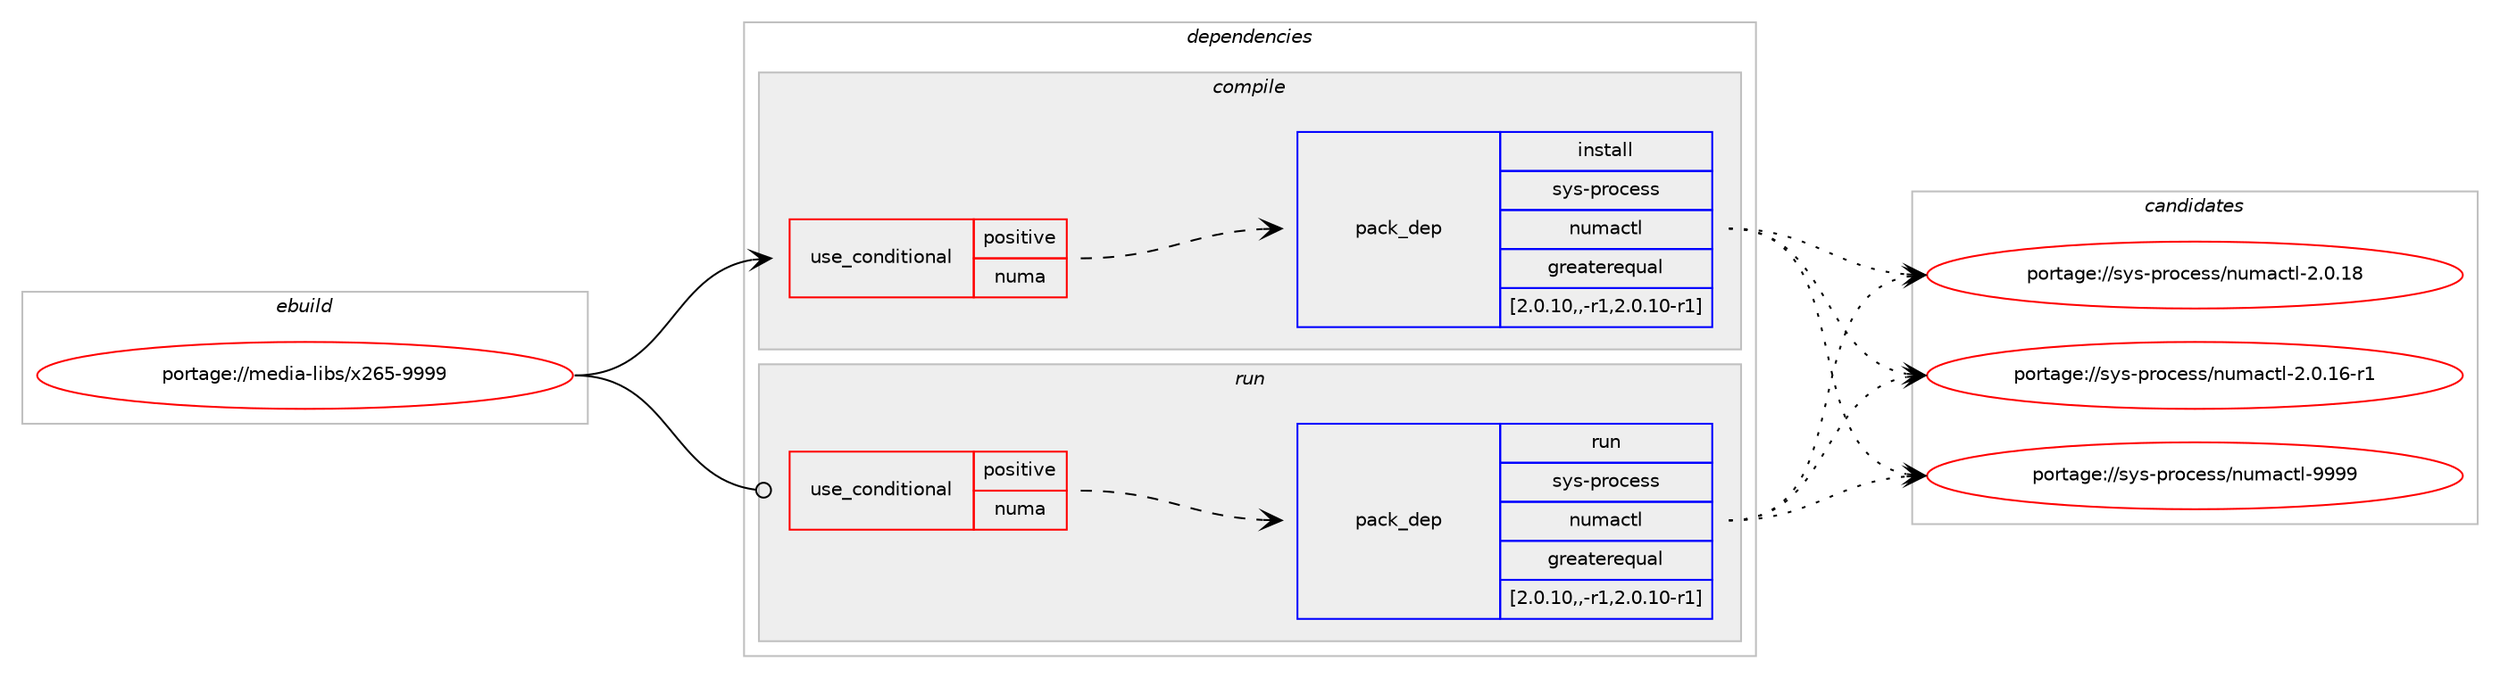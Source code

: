 digraph prolog {

# *************
# Graph options
# *************

newrank=true;
concentrate=true;
compound=true;
graph [rankdir=LR,fontname=Helvetica,fontsize=10,ranksep=1.5];#, ranksep=2.5, nodesep=0.2];
edge  [arrowhead=vee];
node  [fontname=Helvetica,fontsize=10];

# **********
# The ebuild
# **********

subgraph cluster_leftcol {
color=gray;
label=<<i>ebuild</i>>;
id [label="portage://media-libs/x265-9999", color=red, width=4, href="../media-libs/x265-9999.svg"];
}

# ****************
# The dependencies
# ****************

subgraph cluster_midcol {
color=gray;
label=<<i>dependencies</i>>;
subgraph cluster_compile {
fillcolor="#eeeeee";
style=filled;
label=<<i>compile</i>>;
subgraph cond77956 {
dependency306554 [label=<<TABLE BORDER="0" CELLBORDER="1" CELLSPACING="0" CELLPADDING="4"><TR><TD ROWSPAN="3" CELLPADDING="10">use_conditional</TD></TR><TR><TD>positive</TD></TR><TR><TD>numa</TD></TR></TABLE>>, shape=none, color=red];
subgraph pack226219 {
dependency306555 [label=<<TABLE BORDER="0" CELLBORDER="1" CELLSPACING="0" CELLPADDING="4" WIDTH="220"><TR><TD ROWSPAN="6" CELLPADDING="30">pack_dep</TD></TR><TR><TD WIDTH="110">install</TD></TR><TR><TD>sys-process</TD></TR><TR><TD>numactl</TD></TR><TR><TD>greaterequal</TD></TR><TR><TD>[2.0.10,,-r1,2.0.10-r1]</TD></TR></TABLE>>, shape=none, color=blue];
}
dependency306554:e -> dependency306555:w [weight=20,style="dashed",arrowhead="vee"];
}
id:e -> dependency306554:w [weight=20,style="solid",arrowhead="vee"];
}
subgraph cluster_compileandrun {
fillcolor="#eeeeee";
style=filled;
label=<<i>compile and run</i>>;
}
subgraph cluster_run {
fillcolor="#eeeeee";
style=filled;
label=<<i>run</i>>;
subgraph cond77957 {
dependency306556 [label=<<TABLE BORDER="0" CELLBORDER="1" CELLSPACING="0" CELLPADDING="4"><TR><TD ROWSPAN="3" CELLPADDING="10">use_conditional</TD></TR><TR><TD>positive</TD></TR><TR><TD>numa</TD></TR></TABLE>>, shape=none, color=red];
subgraph pack226220 {
dependency306557 [label=<<TABLE BORDER="0" CELLBORDER="1" CELLSPACING="0" CELLPADDING="4" WIDTH="220"><TR><TD ROWSPAN="6" CELLPADDING="30">pack_dep</TD></TR><TR><TD WIDTH="110">run</TD></TR><TR><TD>sys-process</TD></TR><TR><TD>numactl</TD></TR><TR><TD>greaterequal</TD></TR><TR><TD>[2.0.10,,-r1,2.0.10-r1]</TD></TR></TABLE>>, shape=none, color=blue];
}
dependency306556:e -> dependency306557:w [weight=20,style="dashed",arrowhead="vee"];
}
id:e -> dependency306556:w [weight=20,style="solid",arrowhead="odot"];
}
}

# **************
# The candidates
# **************

subgraph cluster_choices {
rank=same;
color=gray;
label=<<i>candidates</i>>;

subgraph choice226219 {
color=black;
nodesep=1;
choice11512111545112114111991011151154711011710997991161084557575757 [label="portage://sys-process/numactl-9999", color=red, width=4,href="../sys-process/numactl-9999.svg"];
choice115121115451121141119910111511547110117109979911610845504648464956 [label="portage://sys-process/numactl-2.0.18", color=red, width=4,href="../sys-process/numactl-2.0.18.svg"];
choice1151211154511211411199101115115471101171099799116108455046484649544511449 [label="portage://sys-process/numactl-2.0.16-r1", color=red, width=4,href="../sys-process/numactl-2.0.16-r1.svg"];
dependency306555:e -> choice11512111545112114111991011151154711011710997991161084557575757:w [style=dotted,weight="100"];
dependency306555:e -> choice115121115451121141119910111511547110117109979911610845504648464956:w [style=dotted,weight="100"];
dependency306555:e -> choice1151211154511211411199101115115471101171099799116108455046484649544511449:w [style=dotted,weight="100"];
}
subgraph choice226220 {
color=black;
nodesep=1;
choice11512111545112114111991011151154711011710997991161084557575757 [label="portage://sys-process/numactl-9999", color=red, width=4,href="../sys-process/numactl-9999.svg"];
choice115121115451121141119910111511547110117109979911610845504648464956 [label="portage://sys-process/numactl-2.0.18", color=red, width=4,href="../sys-process/numactl-2.0.18.svg"];
choice1151211154511211411199101115115471101171099799116108455046484649544511449 [label="portage://sys-process/numactl-2.0.16-r1", color=red, width=4,href="../sys-process/numactl-2.0.16-r1.svg"];
dependency306557:e -> choice11512111545112114111991011151154711011710997991161084557575757:w [style=dotted,weight="100"];
dependency306557:e -> choice115121115451121141119910111511547110117109979911610845504648464956:w [style=dotted,weight="100"];
dependency306557:e -> choice1151211154511211411199101115115471101171099799116108455046484649544511449:w [style=dotted,weight="100"];
}
}

}
